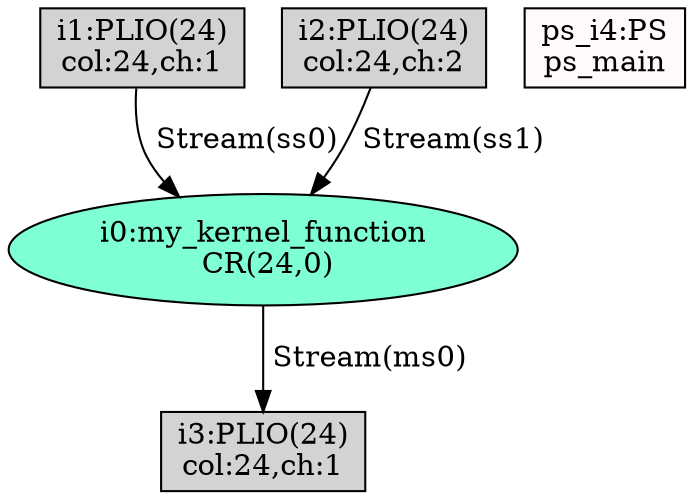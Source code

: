digraph G { 
"i0:my_kernel_function\n CR(24,0)"[style=filled, fillcolor=aquamarine]; 
"i1:PLIO(24)\ncol:24,ch:1"[shape=box, style=filled, fillcolor=lightgrey]; 
"i2:PLIO(24)\ncol:24,ch:2"[shape=box, style=filled, fillcolor=lightgrey]; 
"i3:PLIO(24)\ncol:24,ch:1"[shape=box, style=filled, fillcolor=lightgrey]; 
"ps_i4:PS\nps_main"[shape=box, style=filled, fillcolor=snow]; 
"i1:PLIO(24)\ncol:24,ch:1" -> "i0:my_kernel_function\n CR(24,0)"[label=" Stream(ss0)"];
"i2:PLIO(24)\ncol:24,ch:2" -> "i0:my_kernel_function\n CR(24,0)"[label=" Stream(ss1)"];
"i0:my_kernel_function\n CR(24,0)" -> "i3:PLIO(24)\ncol:24,ch:1"[label=" Stream(ms0)"];

 }